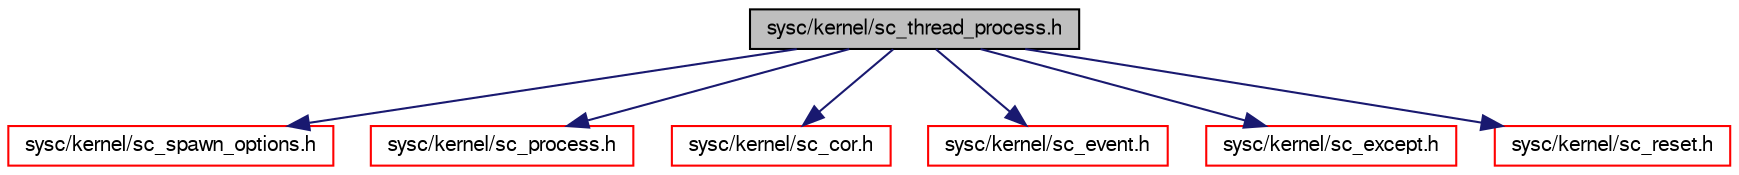 digraph G
{
  edge [fontname="FreeSans",fontsize="10",labelfontname="FreeSans",labelfontsize="10"];
  node [fontname="FreeSans",fontsize="10",shape=record];
  Node1 [label="sysc/kernel/sc_thread_process.h",height=0.2,width=0.4,color="black", fillcolor="grey75", style="filled" fontcolor="black"];
  Node1 -> Node2 [color="midnightblue",fontsize="10",style="solid",fontname="FreeSans"];
  Node2 [label="sysc/kernel/sc_spawn_options.h",height=0.2,width=0.4,color="red", fillcolor="white", style="filled",URL="$a00375.html"];
  Node1 -> Node3 [color="midnightblue",fontsize="10",style="solid",fontname="FreeSans"];
  Node3 [label="sysc/kernel/sc_process.h",height=0.2,width=0.4,color="red", fillcolor="white", style="filled",URL="$a00366.html"];
  Node1 -> Node4 [color="midnightblue",fontsize="10",style="solid",fontname="FreeSans"];
  Node4 [label="sysc/kernel/sc_cor.h",height=0.2,width=0.4,color="red", fillcolor="white", style="filled",URL="$a00345.html"];
  Node1 -> Node5 [color="midnightblue",fontsize="10",style="solid",fontname="FreeSans"];
  Node5 [label="sysc/kernel/sc_event.h",height=0.2,width=0.4,color="red", fillcolor="white", style="filled",URL="$a00351.html"];
  Node1 -> Node6 [color="midnightblue",fontsize="10",style="solid",fontname="FreeSans"];
  Node6 [label="sysc/kernel/sc_except.h",height=0.2,width=0.4,color="red", fillcolor="white", style="filled",URL="$a00352.html"];
  Node1 -> Node7 [color="midnightblue",fontsize="10",style="solid",fontname="FreeSans"];
  Node7 [label="sysc/kernel/sc_reset.h",height=0.2,width=0.4,color="red", fillcolor="white", style="filled",URL="$a00368.html"];
}
